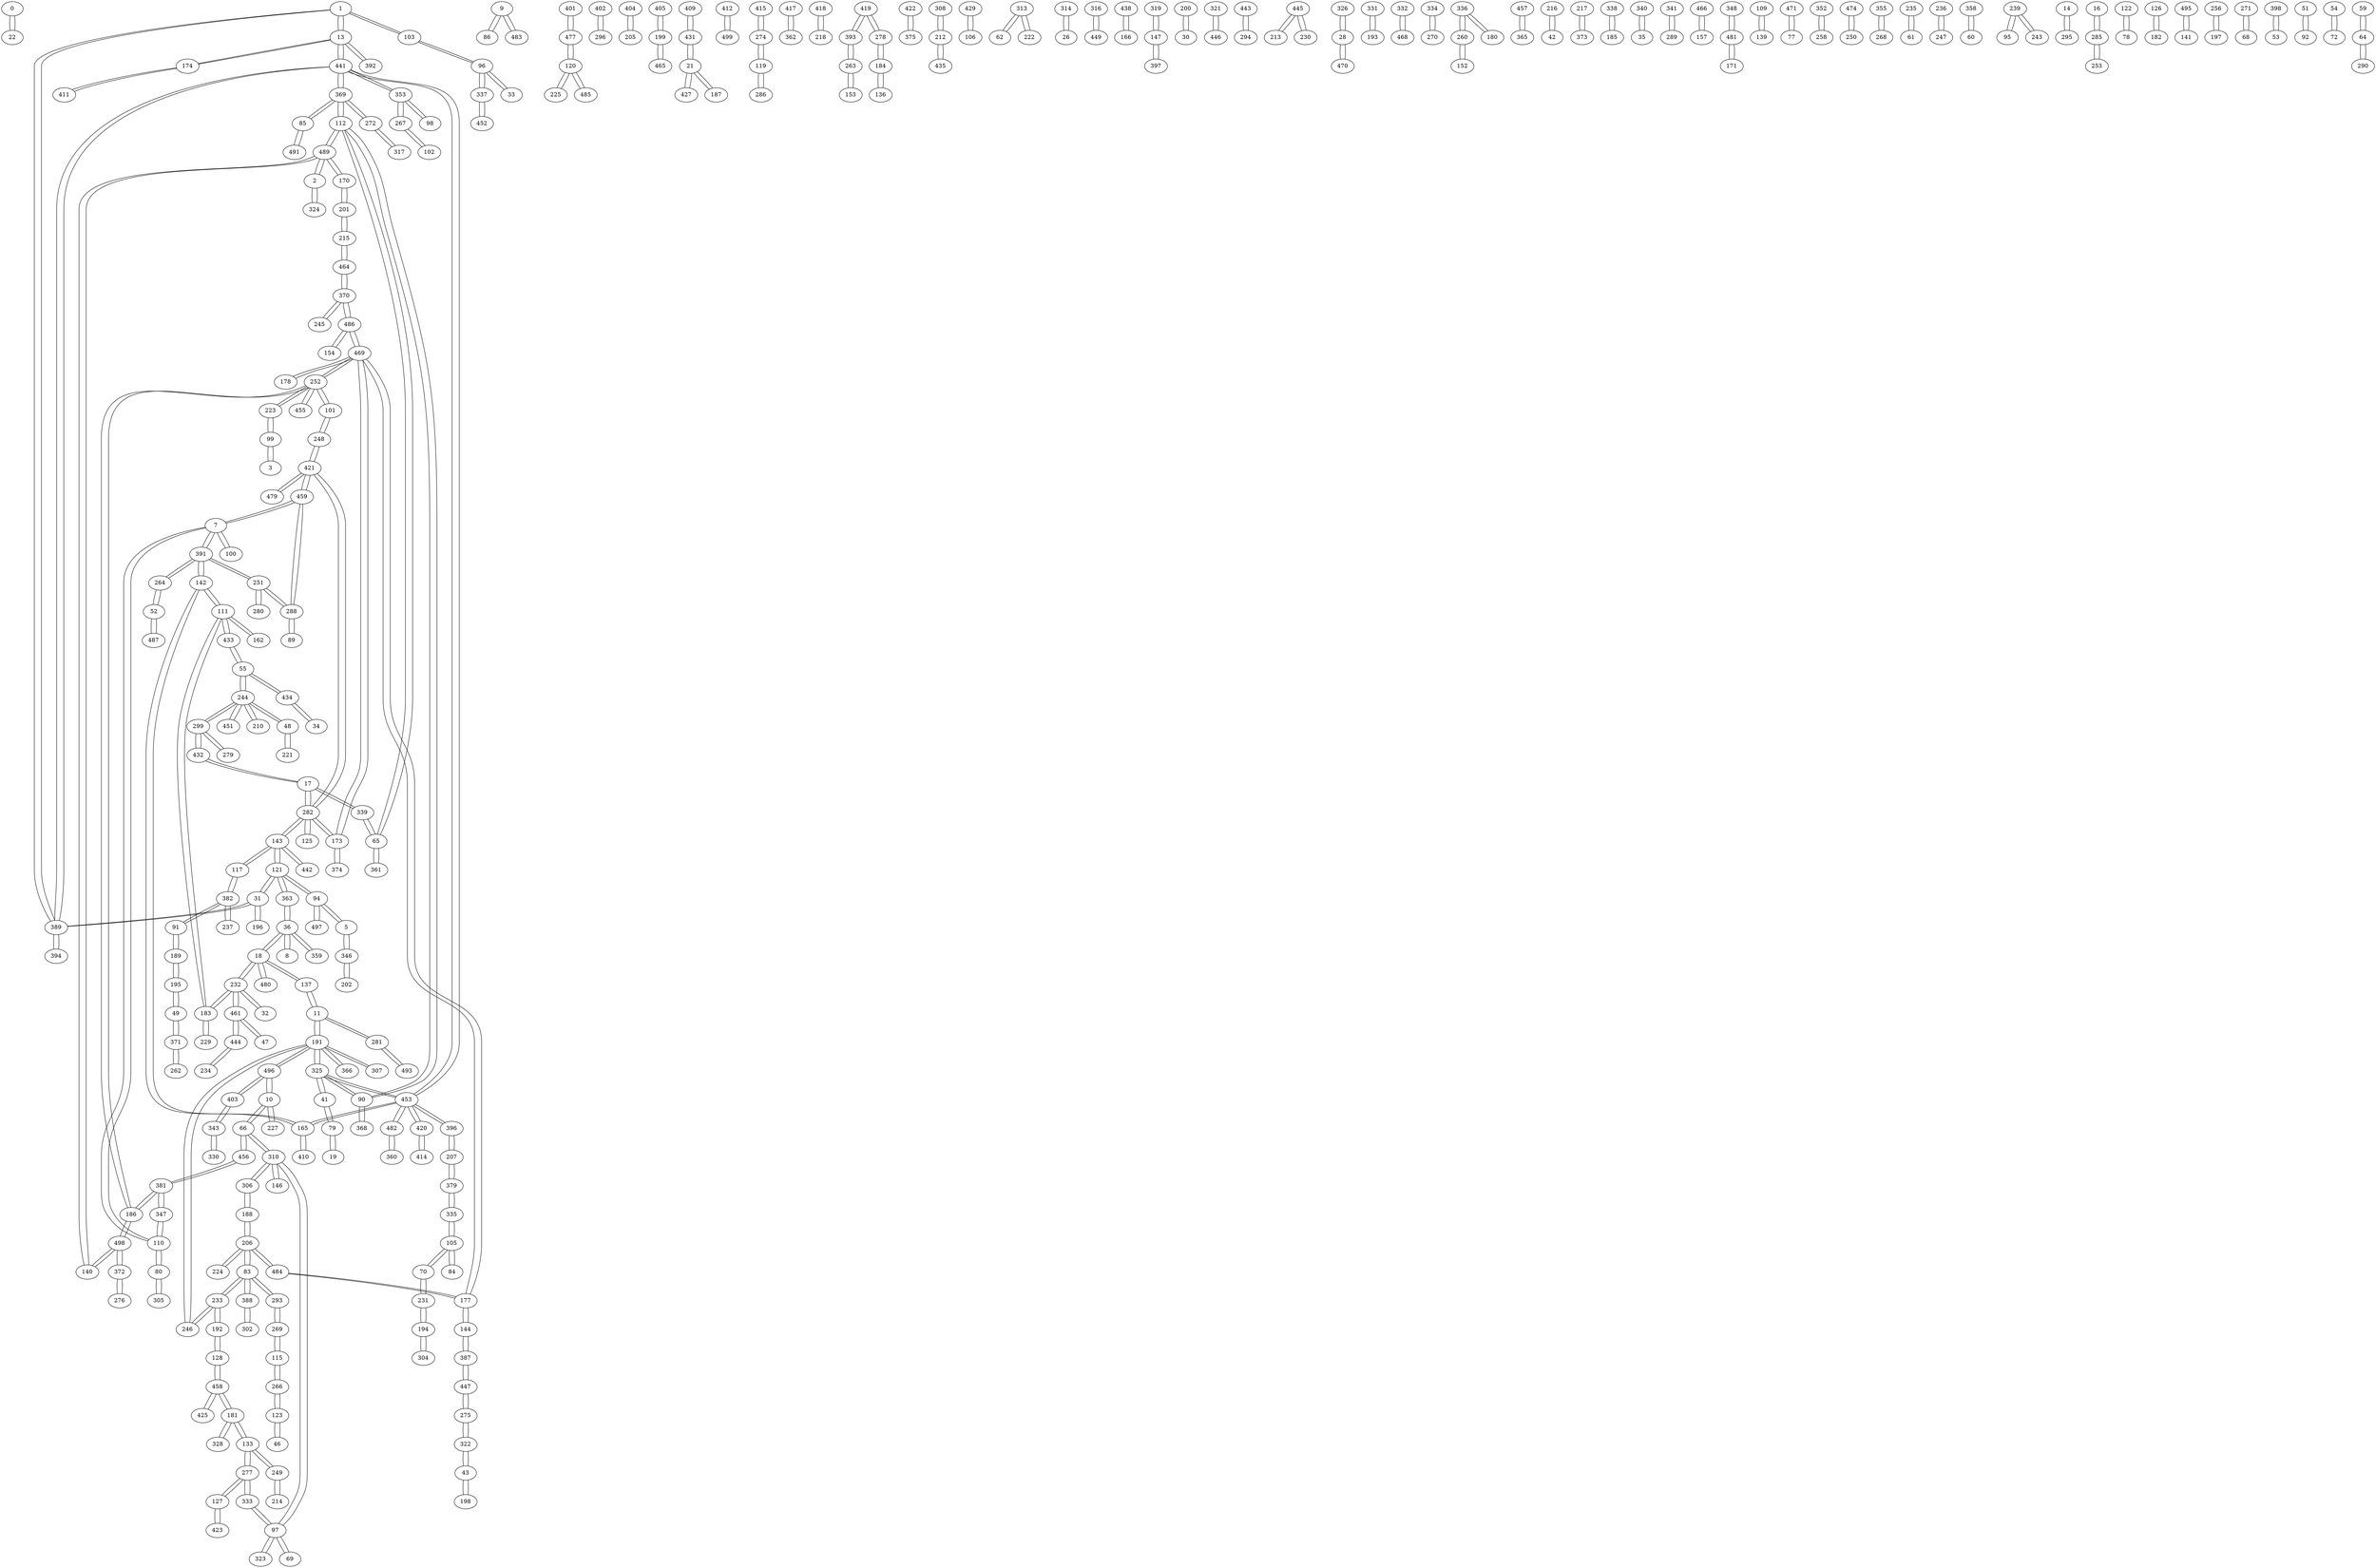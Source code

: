 graph G{
0--22;
1--13;
1--389;
1--103;
2--324;
2--489;
3--99;
5--94;
5--346;
7--100;
7--459;
7--110;
7--391;
8--36;
9--86;
9--483;
401--477;
402--296;
403--496;
403--343;
404--205;
405--199;
409--431;
410--165;
411--174;
412--499;
414--420;
415--274;
417--362;
418--218;
419--393;
419--278;
420--414;
420--453;
421--479;
421--459;
421--282;
421--248;
422--375;
302--388;
423--127;
304--194;
425--458;
305--80;
306--188;
306--310;
427--21;
307--191;
308--212;
429--106;
310--66;
310--97;
310--306;
310--146;
431--21;
431--409;
432--299;
432--17;
433--55;
433--111;
313--62;
313--222;
434--55;
434--34;
314--26;
435--212;
316--449;
317--272;
438--166;
319--147;
441--353;
441--453;
441--13;
441--369;
441--389;
200--30;
321--446;
442--143;
201--170;
201--215;
322--275;
322--43;
443--294;
202--346;
323--97;
444--234;
444--461;
324--2;
445--213;
445--230;
325--90;
325--191;
325--453;
325--41;
446--321;
205--404;
326--28;
447--275;
447--387;
206--83;
206--484;
206--188;
206--224;
207--379;
207--396;
328--181;
449--316;
330--343;
451--244;
210--244;
331--193;
452--337;
332--468;
453--396;
453--482;
453--441;
453--325;
453--165;
453--420;
212--308;
212--435;
333--277;
333--97;
213--445;
334--270;
455--252;
214--249;
335--379;
335--105;
456--66;
456--381;
215--464;
215--201;
336--260;
336--180;
457--365;
216--42;
337--96;
337--452;
458--425;
458--181;
458--128;
217--373;
338--185;
459--7;
459--421;
459--288;
218--418;
339--65;
339--17;
340--35;
461--444;
461--47;
461--232;
341--289;
100--7;
221--48;
101--252;
101--248;
222--313;
343--330;
343--403;
464--370;
464--215;
102--267;
223--99;
223--252;
465--199;
103--96;
103--1;
224--206;
466--157;
225--120;
346--202;
346--5;
105--70;
105--84;
105--335;
347--381;
347--110;
468--332;
106--429;
227--10;
348--481;
469--177;
469--252;
469--173;
469--486;
469--178;
229--183;
109--139;
470--28;
471--77;
230--445;
110--80;
110--7;
110--347;
231--70;
231--194;
352--258;
111--162;
111--142;
111--183;
111--433;
232--461;
232--32;
232--183;
232--18;
353--441;
353--98;
353--267;
474--250;
112--65;
112--369;
112--90;
112--489;
233--192;
233--83;
233--246;
234--444;
355--268;
235--61;
477--120;
477--401;
115--266;
115--269;
236--247;
237--382;
358--60;
479--421;
117--143;
117--382;
359--36;
239--95;
239--243;
119--274;
119--286;
10--496;
10--66;
10--227;
11--137;
11--281;
11--191;
13--392;
13--174;
13--1;
13--441;
14--295;
16--285;
17--282;
17--432;
17--339;
18--480;
18--137;
18--36;
18--232;
19--79;
480--18;
360--482;
481--348;
481--171;
361--65;
482--453;
482--360;
120--225;
120--485;
120--477;
362--417;
483--9;
121--143;
121--363;
121--31;
121--94;
363--121;
363--36;
484--177;
484--206;
122--78;
243--239;
485--120;
123--46;
123--266;
244--451;
244--48;
244--55;
244--210;
244--299;
365--457;
486--469;
486--154;
486--370;
245--370;
366--191;
487--52;
125--282;
246--233;
246--191;
126--182;
247--236;
368--90;
489--2;
489--140;
489--170;
489--112;
127--277;
127--423;
248--421;
248--101;
369--272;
369--112;
369--85;
369--441;
128--192;
128--458;
249--133;
249--214;
21--187;
21--431;
21--427;
22--0;
26--314;
28--470;
28--326;
370--464;
370--245;
370--486;
491--85;
250--474;
371--49;
371--262;
251--288;
251--391;
251--280;
372--276;
372--498;
493--281;
252--101;
252--469;
252--223;
252--186;
252--455;
373--217;
253--285;
374--173;
495--141;
133--249;
133--277;
133--181;
375--422;
496--191;
496--10;
496--403;
497--94;
256--197;
498--186;
498--140;
498--372;
136--184;
499--412;
137--11;
137--18;
258--352;
379--335;
379--207;
139--109;
30--200;
31--196;
31--121;
31--389;
32--232;
33--96;
34--434;
35--340;
36--8;
36--18;
36--359;
36--363;
260--152;
260--336;
381--186;
381--347;
381--456;
140--498;
140--489;
382--91;
382--237;
382--117;
141--495;
262--371;
142--165;
142--111;
142--391;
263--153;
263--393;
143--121;
143--442;
143--282;
143--117;
264--391;
264--52;
144--387;
144--177;
266--115;
266--123;
387--144;
387--447;
146--310;
267--353;
267--102;
388--83;
388--302;
147--397;
147--319;
268--355;
389--394;
389--1;
389--31;
389--441;
269--293;
269--115;
41--79;
41--325;
42--216;
43--198;
43--322;
46--123;
47--461;
48--244;
48--221;
49--195;
49--371;
270--334;
391--251;
391--264;
391--7;
391--142;
271--68;
392--13;
272--317;
272--369;
393--263;
393--419;
152--260;
394--389;
153--263;
274--415;
274--119;
154--486;
275--447;
275--322;
396--453;
396--207;
276--372;
397--147;
277--333;
277--133;
277--127;
398--53;
157--466;
278--184;
278--419;
279--299;
51--92;
52--487;
52--264;
53--398;
54--72;
55--433;
55--244;
55--434;
59--64;
280--251;
281--11;
281--493;
282--17;
282--143;
282--173;
282--125;
282--421;
162--111;
285--253;
285--16;
165--142;
165--410;
165--453;
286--119;
166--438;
288--251;
288--89;
288--459;
289--341;
60--358;
61--235;
62--313;
64--290;
64--59;
65--112;
65--339;
65--361;
66--310;
66--456;
66--10;
68--271;
69--97;
290--64;
170--489;
170--201;
171--481;
293--269;
293--83;
173--469;
173--374;
173--282;
294--443;
174--13;
174--411;
295--14;
296--402;
177--469;
177--484;
177--144;
178--469;
299--432;
299--244;
299--279;
70--231;
70--105;
72--54;
77--471;
78--122;
79--41;
79--19;
180--336;
181--328;
181--458;
181--133;
182--126;
183--111;
183--232;
183--229;
184--278;
184--136;
185--338;
186--381;
186--498;
186--252;
187--21;
188--306;
188--206;
189--195;
189--91;
80--110;
80--305;
83--206;
83--388;
83--233;
83--293;
84--105;
85--491;
85--369;
86--9;
89--288;
191--496;
191--307;
191--325;
191--366;
191--11;
191--246;
192--233;
192--128;
193--331;
194--231;
194--304;
195--49;
195--189;
196--31;
197--256;
198--43;
199--405;
199--465;
90--325;
90--112;
90--368;
91--382;
91--189;
92--51;
94--5;
94--497;
94--121;
95--239;
96--33;
96--103;
96--337;
97--69;
97--323;
97--310;
97--333;
98--353;
99--223;
99--3;
}